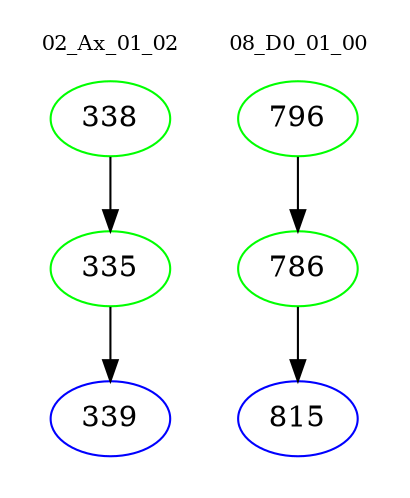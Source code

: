 digraph{
subgraph cluster_0 {
color = white
label = "02_Ax_01_02";
fontsize=10;
T0_338 [label="338", color="green"]
T0_338 -> T0_335 [color="black"]
T0_335 [label="335", color="green"]
T0_335 -> T0_339 [color="black"]
T0_339 [label="339", color="blue"]
}
subgraph cluster_1 {
color = white
label = "08_D0_01_00";
fontsize=10;
T1_796 [label="796", color="green"]
T1_796 -> T1_786 [color="black"]
T1_786 [label="786", color="green"]
T1_786 -> T1_815 [color="black"]
T1_815 [label="815", color="blue"]
}
}

